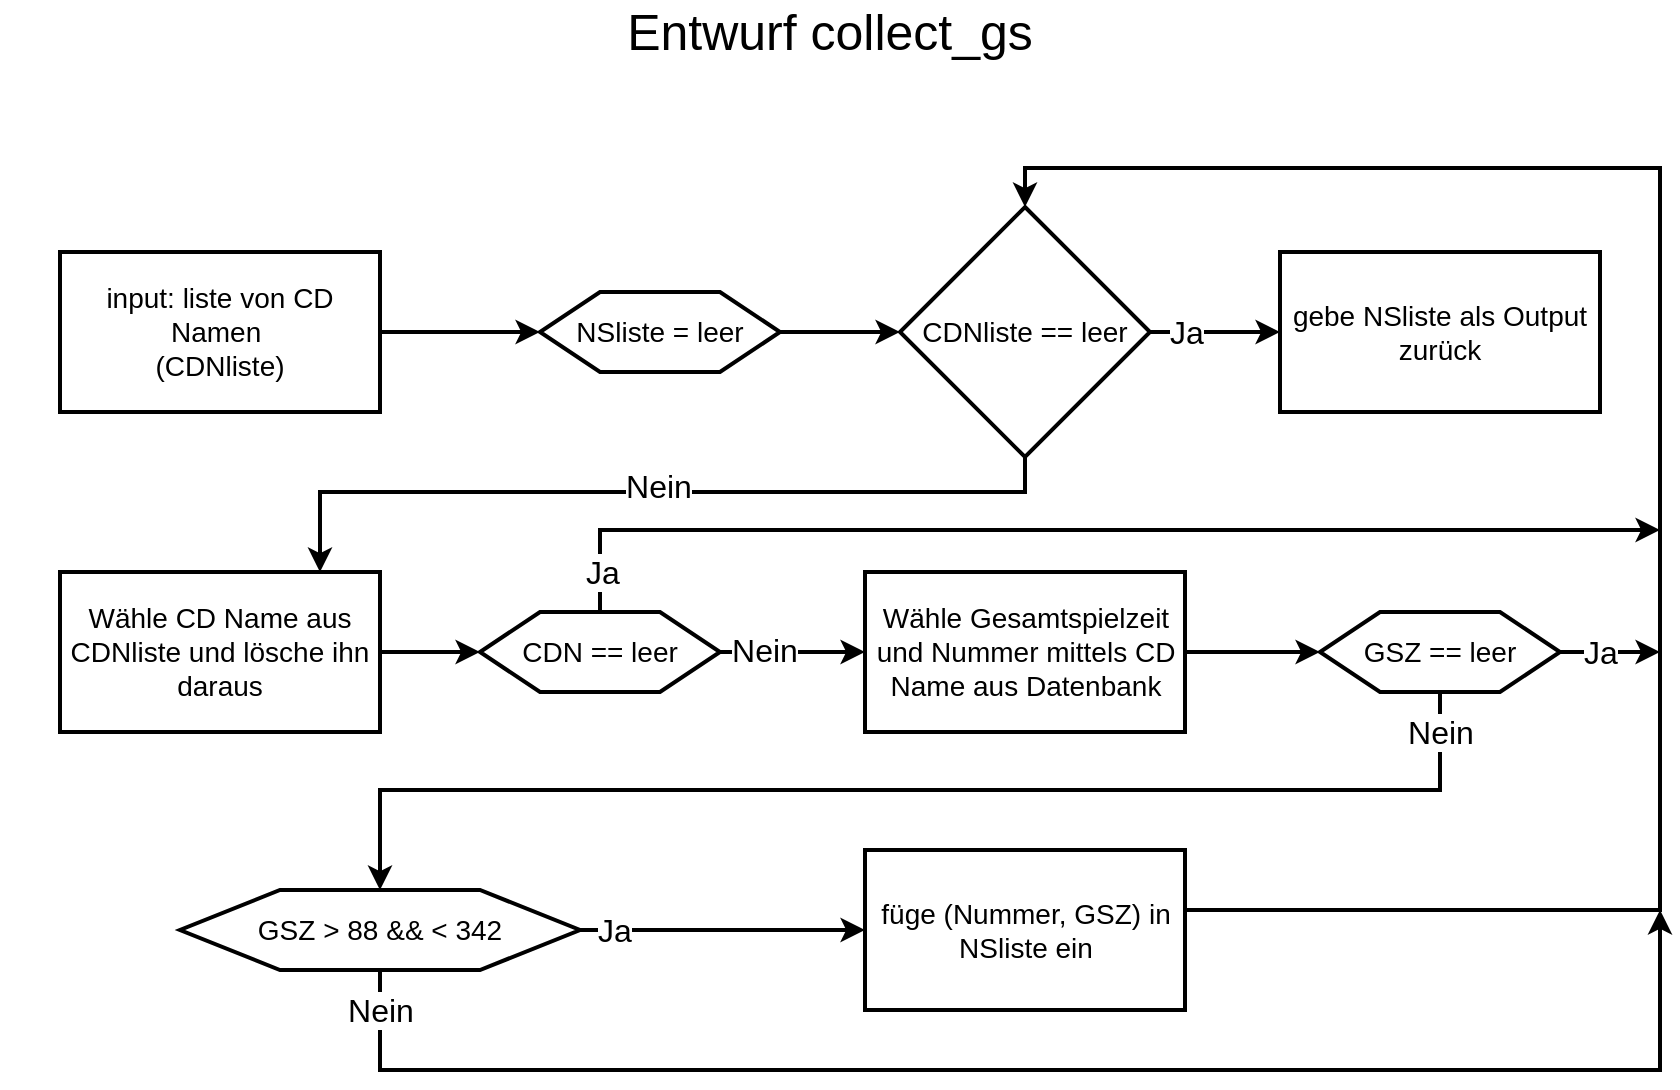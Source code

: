 <mxfile version="12.9.6" type="device"><diagram name="Page-1" id="c4acf3e9-155e-7222-9cf6-157b1a14988f"><mxGraphModel dx="946" dy="565" grid="1" gridSize="10" guides="1" tooltips="1" connect="1" arrows="1" fold="1" page="1" pageScale="1" pageWidth="850" pageHeight="1100" background="#ffffff" math="0" shadow="0"><root><mxCell id="0"/><mxCell id="1" parent="0"/><mxCell id="P0SFY6O2kD3lwDDEf55S-3" value="&lt;font style=&quot;font-size: 25px&quot;&gt;Entwurf collect_gs&lt;/font&gt;" style="text;html=1;strokeColor=none;fillColor=none;align=center;verticalAlign=middle;whiteSpace=wrap;rounded=0;" parent="1" vertex="1"><mxGeometry x="10" y="20" width="830" height="20" as="geometry"/></mxCell><mxCell id="P0SFY6O2kD3lwDDEf55S-8" style="edgeStyle=orthogonalEdgeStyle;rounded=0;orthogonalLoop=1;jettySize=auto;html=1;entryX=0;entryY=0.5;entryDx=0;entryDy=0;strokeWidth=2;" parent="1" source="P0SFY6O2kD3lwDDEf55S-4" target="P0SFY6O2kD3lwDDEf55S-5" edge="1"><mxGeometry relative="1" as="geometry"/></mxCell><mxCell id="P0SFY6O2kD3lwDDEf55S-4" value="&lt;font style=&quot;font-size: 14px&quot;&gt;input: liste von CD Namen&amp;nbsp;&lt;br&gt;(CDNliste)&lt;/font&gt;" style="rounded=0;whiteSpace=wrap;html=1;strokeWidth=2;fillColor=none;" parent="1" vertex="1"><mxGeometry x="40" y="141" width="160" height="80" as="geometry"/></mxCell><mxCell id="P0SFY6O2kD3lwDDEf55S-16" style="edgeStyle=orthogonalEdgeStyle;rounded=0;orthogonalLoop=1;jettySize=auto;html=1;strokeWidth=2;" parent="1" source="P0SFY6O2kD3lwDDEf55S-5" target="P0SFY6O2kD3lwDDEf55S-15" edge="1"><mxGeometry relative="1" as="geometry"/></mxCell><mxCell id="P0SFY6O2kD3lwDDEf55S-5" value="&lt;font style=&quot;font-size: 14px&quot;&gt;NSliste = leer&lt;/font&gt;" style="shape=hexagon;perimeter=hexagonPerimeter2;whiteSpace=wrap;html=1;strokeWidth=2;fillColor=none;" parent="1" vertex="1"><mxGeometry x="280" y="161" width="120" height="40" as="geometry"/></mxCell><mxCell id="P0SFY6O2kD3lwDDEf55S-12" value="&lt;span style=&quot;font-size: 14px&quot;&gt;gebe NSliste als Output zurück&lt;br&gt;&lt;/span&gt;" style="rounded=0;whiteSpace=wrap;html=1;strokeWidth=2;fillColor=none;" parent="1" vertex="1"><mxGeometry x="650" y="141" width="160" height="80" as="geometry"/></mxCell><mxCell id="P0SFY6O2kD3lwDDEf55S-17" style="edgeStyle=orthogonalEdgeStyle;rounded=0;orthogonalLoop=1;jettySize=auto;html=1;entryX=0;entryY=0.5;entryDx=0;entryDy=0;strokeWidth=2;" parent="1" source="P0SFY6O2kD3lwDDEf55S-15" target="P0SFY6O2kD3lwDDEf55S-12" edge="1"><mxGeometry relative="1" as="geometry"/></mxCell><mxCell id="P0SFY6O2kD3lwDDEf55S-66" value="&lt;font style=&quot;font-size: 16px&quot;&gt;Ja&lt;/font&gt;" style="text;html=1;align=center;verticalAlign=middle;resizable=0;points=[];labelBackgroundColor=#ffffff;" parent="P0SFY6O2kD3lwDDEf55S-17" vertex="1" connectable="0"><mxGeometry x="-0.015" relative="1" as="geometry"><mxPoint x="-14.5" as="offset"/></mxGeometry></mxCell><mxCell id="P0SFY6O2kD3lwDDEf55S-25" style="edgeStyle=orthogonalEdgeStyle;rounded=0;orthogonalLoop=1;jettySize=auto;html=1;strokeWidth=2;" parent="1" source="P0SFY6O2kD3lwDDEf55S-15" target="P0SFY6O2kD3lwDDEf55S-19" edge="1"><mxGeometry relative="1" as="geometry"><Array as="points"><mxPoint x="523" y="261"/><mxPoint x="170" y="261"/></Array></mxGeometry></mxCell><mxCell id="P0SFY6O2kD3lwDDEf55S-26" value="&lt;font style=&quot;font-size: 16px&quot;&gt;Nein&lt;/font&gt;" style="text;html=1;align=center;verticalAlign=middle;resizable=0;points=[];labelBackgroundColor=#ffffff;" parent="P0SFY6O2kD3lwDDEf55S-25" vertex="1" connectable="0"><mxGeometry x="-0.019" y="-3" relative="1" as="geometry"><mxPoint as="offset"/></mxGeometry></mxCell><mxCell id="P0SFY6O2kD3lwDDEf55S-15" value="&lt;span style=&quot;font-size: 14px&quot;&gt;CDNliste == leer&lt;/span&gt;" style="rhombus;whiteSpace=wrap;html=1;comic=0;strokeWidth=2;fillColor=none;" parent="1" vertex="1"><mxGeometry x="460" y="118.5" width="125" height="125" as="geometry"/></mxCell><mxCell id="P0SFY6O2kD3lwDDEf55S-27" style="edgeStyle=orthogonalEdgeStyle;rounded=0;orthogonalLoop=1;jettySize=auto;html=1;entryX=0;entryY=0.5;entryDx=0;entryDy=0;strokeWidth=2;" parent="1" source="P0SFY6O2kD3lwDDEf55S-19" target="P0SFY6O2kD3lwDDEf55S-20" edge="1"><mxGeometry relative="1" as="geometry"/></mxCell><mxCell id="P0SFY6O2kD3lwDDEf55S-19" value="&lt;span style=&quot;font-size: 14px&quot;&gt;Wähle CD Name aus&lt;br&gt;CDNliste und lösche ihn daraus&lt;/span&gt;" style="rounded=0;whiteSpace=wrap;html=1;strokeWidth=2;fillColor=none;perimeterSpacing=0;" parent="1" vertex="1"><mxGeometry x="40" y="301" width="160" height="80" as="geometry"/></mxCell><mxCell id="P0SFY6O2kD3lwDDEf55S-28" value="&lt;font style=&quot;font-size: 16px&quot;&gt;Nein&lt;/font&gt;" style="edgeStyle=orthogonalEdgeStyle;rounded=0;orthogonalLoop=1;jettySize=auto;html=1;exitX=1;exitY=0.5;exitDx=0;exitDy=0;strokeWidth=2;" parent="1" source="P0SFY6O2kD3lwDDEf55S-20" target="P0SFY6O2kD3lwDDEf55S-21" edge="1"><mxGeometry x="-0.391" y="1" relative="1" as="geometry"><mxPoint as="offset"/></mxGeometry></mxCell><mxCell id="P0SFY6O2kD3lwDDEf55S-30" style="edgeStyle=orthogonalEdgeStyle;rounded=0;orthogonalLoop=1;jettySize=auto;html=1;strokeWidth=2;exitX=0.5;exitY=0;exitDx=0;exitDy=0;" parent="1" source="P0SFY6O2kD3lwDDEf55S-20" edge="1"><mxGeometry relative="1" as="geometry"><mxPoint x="840" y="280" as="targetPoint"/><Array as="points"><mxPoint x="310" y="280"/></Array></mxGeometry></mxCell><mxCell id="P0SFY6O2kD3lwDDEf55S-31" value="&lt;font style=&quot;font-size: 16px&quot;&gt;Ja&lt;/font&gt;" style="text;html=1;align=center;verticalAlign=middle;resizable=0;points=[];labelBackgroundColor=#ffffff;" parent="P0SFY6O2kD3lwDDEf55S-30" vertex="1" connectable="0"><mxGeometry x="-0.414" y="4" relative="1" as="geometry"><mxPoint x="-126" y="25" as="offset"/></mxGeometry></mxCell><mxCell id="P0SFY6O2kD3lwDDEf55S-20" value="&lt;font style=&quot;font-size: 14px&quot;&gt;CDN == leer&lt;/font&gt;" style="shape=hexagon;perimeter=hexagonPerimeter2;whiteSpace=wrap;html=1;strokeWidth=2;fillColor=none;" parent="1" vertex="1"><mxGeometry x="250" y="321" width="120" height="40" as="geometry"/></mxCell><mxCell id="P0SFY6O2kD3lwDDEf55S-57" style="edgeStyle=orthogonalEdgeStyle;rounded=0;orthogonalLoop=1;jettySize=auto;html=1;entryX=0;entryY=0.5;entryDx=0;entryDy=0;strokeWidth=2;" parent="1" source="P0SFY6O2kD3lwDDEf55S-21" target="P0SFY6O2kD3lwDDEf55S-55" edge="1"><mxGeometry relative="1" as="geometry"/></mxCell><mxCell id="P0SFY6O2kD3lwDDEf55S-21" value="&lt;span style=&quot;font-size: 14px&quot;&gt;Wähle Gesamtspielzeit und Nummer&amp;nbsp;&lt;/span&gt;&lt;span style=&quot;font-size: 14px&quot;&gt;mittels CD Name aus Datenbank&lt;/span&gt;" style="rounded=0;whiteSpace=wrap;html=1;strokeWidth=2;fillColor=none;perimeterSpacing=0;" parent="1" vertex="1"><mxGeometry x="442.5" y="301" width="160" height="80" as="geometry"/></mxCell><mxCell id="P0SFY6O2kD3lwDDEf55S-29" style="edgeStyle=orthogonalEdgeStyle;rounded=0;orthogonalLoop=1;jettySize=auto;html=1;strokeWidth=2;entryX=0.5;entryY=0;entryDx=0;entryDy=0;" parent="1" source="P0SFY6O2kD3lwDDEf55S-22" target="P0SFY6O2kD3lwDDEf55S-15" edge="1"><mxGeometry relative="1" as="geometry"><mxPoint x="601" y="450" as="targetPoint"/><Array as="points"><mxPoint x="840" y="470"/><mxPoint x="840" y="99"/><mxPoint x="523" y="99"/></Array></mxGeometry></mxCell><mxCell id="P0SFY6O2kD3lwDDEf55S-22" value="&lt;span style=&quot;font-size: 14px&quot;&gt;füge (Nummer,&amp;nbsp;&lt;/span&gt;&lt;span style=&quot;font-size: 14px&quot;&gt;GSZ&lt;/span&gt;&lt;span style=&quot;font-size: 14px&quot;&gt;) in NSliste ein&lt;/span&gt;" style="rounded=0;whiteSpace=wrap;html=1;strokeWidth=2;fillColor=none;perimeterSpacing=0;" parent="1" vertex="1"><mxGeometry x="442.5" y="440" width="160" height="80" as="geometry"/></mxCell><mxCell id="P0SFY6O2kD3lwDDEf55S-58" value="&lt;font style=&quot;font-size: 16px&quot;&gt;Ja&lt;/font&gt;" style="edgeStyle=orthogonalEdgeStyle;rounded=0;orthogonalLoop=1;jettySize=auto;html=1;strokeWidth=2;" parent="1" source="P0SFY6O2kD3lwDDEf55S-55" edge="1"><mxGeometry x="-0.2" relative="1" as="geometry"><mxPoint x="840" y="341" as="targetPoint"/><mxPoint as="offset"/></mxGeometry></mxCell><mxCell id="P0SFY6O2kD3lwDDEf55S-60" style="edgeStyle=orthogonalEdgeStyle;rounded=0;orthogonalLoop=1;jettySize=auto;html=1;entryX=0.5;entryY=0;entryDx=0;entryDy=0;strokeWidth=2;" parent="1" source="P0SFY6O2kD3lwDDEf55S-55" target="P0SFY6O2kD3lwDDEf55S-56" edge="1"><mxGeometry relative="1" as="geometry"><Array as="points"><mxPoint x="730" y="410"/><mxPoint x="200" y="410"/></Array></mxGeometry></mxCell><mxCell id="P0SFY6O2kD3lwDDEf55S-61" value="&lt;font style=&quot;font-size: 16px&quot;&gt;Nein&lt;/font&gt;" style="text;html=1;align=center;verticalAlign=middle;resizable=0;points=[];labelBackgroundColor=#ffffff;" parent="P0SFY6O2kD3lwDDEf55S-60" vertex="1" connectable="0"><mxGeometry x="-0.037" y="4" relative="1" as="geometry"><mxPoint x="254" y="-33" as="offset"/></mxGeometry></mxCell><mxCell id="P0SFY6O2kD3lwDDEf55S-55" value="&lt;font style=&quot;font-size: 14px&quot;&gt;GSZ == leer&lt;/font&gt;" style="shape=hexagon;perimeter=hexagonPerimeter2;whiteSpace=wrap;html=1;strokeWidth=2;fillColor=none;" parent="1" vertex="1"><mxGeometry x="670" y="321" width="120" height="40" as="geometry"/></mxCell><mxCell id="P0SFY6O2kD3lwDDEf55S-62" style="edgeStyle=orthogonalEdgeStyle;rounded=0;orthogonalLoop=1;jettySize=auto;html=1;strokeWidth=2;" parent="1" source="P0SFY6O2kD3lwDDEf55S-56" edge="1"><mxGeometry relative="1" as="geometry"><mxPoint x="840" y="470" as="targetPoint"/><Array as="points"><mxPoint x="200" y="550"/><mxPoint x="840" y="550"/></Array></mxGeometry></mxCell><mxCell id="P0SFY6O2kD3lwDDEf55S-63" value="&lt;font style=&quot;font-size: 16px&quot;&gt;Nein&lt;/font&gt;" style="text;html=1;align=center;verticalAlign=middle;resizable=0;points=[];labelBackgroundColor=#ffffff;" parent="P0SFY6O2kD3lwDDEf55S-62" vertex="1" connectable="0"><mxGeometry x="-0.229" y="-2" relative="1" as="geometry"><mxPoint x="-247" y="-32" as="offset"/></mxGeometry></mxCell><mxCell id="P0SFY6O2kD3lwDDEf55S-64" style="edgeStyle=orthogonalEdgeStyle;rounded=0;orthogonalLoop=1;jettySize=auto;html=1;strokeWidth=2;" parent="1" source="P0SFY6O2kD3lwDDEf55S-56" target="P0SFY6O2kD3lwDDEf55S-22" edge="1"><mxGeometry relative="1" as="geometry"/></mxCell><mxCell id="P0SFY6O2kD3lwDDEf55S-65" value="&lt;font style=&quot;font-size: 16px&quot;&gt;Ja&lt;/font&gt;" style="text;html=1;align=center;verticalAlign=middle;resizable=0;points=[];labelBackgroundColor=#ffffff;" parent="P0SFY6O2kD3lwDDEf55S-64" vertex="1" connectable="0"><mxGeometry x="-0.227" relative="1" as="geometry"><mxPoint x="-38" as="offset"/></mxGeometry></mxCell><mxCell id="P0SFY6O2kD3lwDDEf55S-56" value="&lt;font style=&quot;font-size: 14px&quot;&gt;GSZ &amp;gt; 88 &amp;amp;&amp;amp; &amp;lt; 342&lt;/font&gt;" style="shape=hexagon;perimeter=hexagonPerimeter2;whiteSpace=wrap;html=1;strokeWidth=2;fillColor=none;" parent="1" vertex="1"><mxGeometry x="100" y="460" width="200" height="40" as="geometry"/></mxCell></root></mxGraphModel></diagram></mxfile>